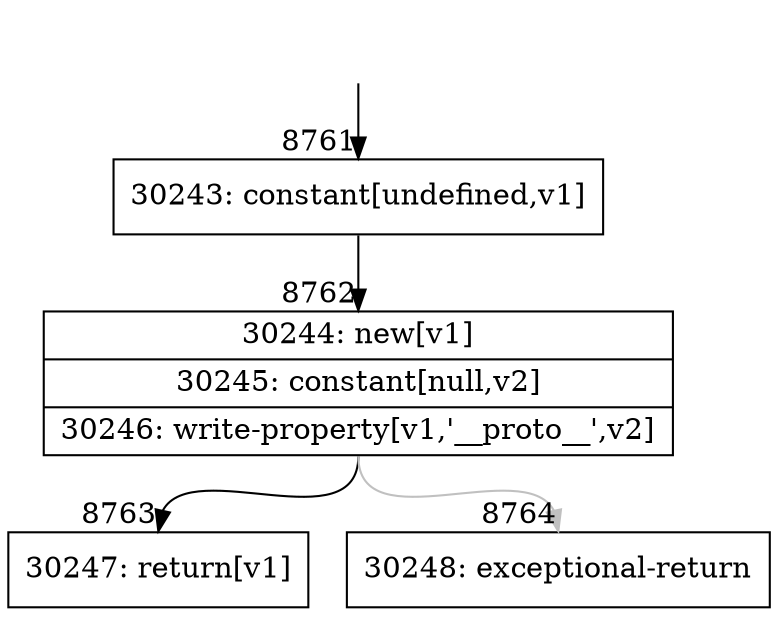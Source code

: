 digraph {
rankdir="TD"
BB_entry744[shape=none,label=""];
BB_entry744 -> BB8761 [tailport=s, headport=n, headlabel="    8761"]
BB8761 [shape=record label="{30243: constant[undefined,v1]}" ] 
BB8761 -> BB8762 [tailport=s, headport=n, headlabel="      8762"]
BB8762 [shape=record label="{30244: new[v1]|30245: constant[null,v2]|30246: write-property[v1,'__proto__',v2]}" ] 
BB8762 -> BB8763 [tailport=s, headport=n, headlabel="      8763"]
BB8762 -> BB8764 [tailport=s, headport=n, color=gray, headlabel="      8764"]
BB8763 [shape=record label="{30247: return[v1]}" ] 
BB8764 [shape=record label="{30248: exceptional-return}" ] 
//#$~ 15665
}
